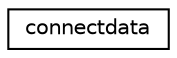 digraph "Graphical Class Hierarchy"
{
  edge [fontname="Helvetica",fontsize="10",labelfontname="Helvetica",labelfontsize="10"];
  node [fontname="Helvetica",fontsize="10",shape=record];
  rankdir="LR";
  Node0 [label="connectdata",height=0.2,width=0.4,color="black", fillcolor="white", style="filled",URL="$structconnectdata.html"];
}
